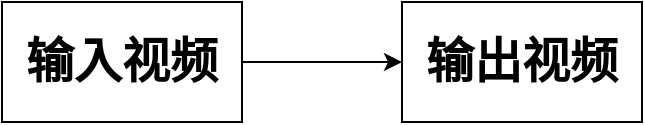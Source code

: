 <mxfile>
    <diagram id="rS6jWH68nSc_WpB__e9S" name="Page-1">
        <mxGraphModel dx="687" dy="527" grid="1" gridSize="10" guides="1" tooltips="1" connect="1" arrows="1" fold="1" page="1" pageScale="1" pageWidth="827" pageHeight="1169" math="0" shadow="0">
            <root>
                <mxCell id="0"/>
                <mxCell id="1" parent="0"/>
                <mxCell id="4" value="" style="edgeStyle=none;html=1;" edge="1" parent="1" source="2" target="3">
                    <mxGeometry relative="1" as="geometry"/>
                </mxCell>
                <mxCell id="2" value="&lt;h1&gt;输入视频&lt;/h1&gt;" style="rounded=0;whiteSpace=wrap;html=1;" parent="1" vertex="1">
                    <mxGeometry x="160" y="240" width="120" height="60" as="geometry"/>
                </mxCell>
                <mxCell id="3" value="&lt;h1&gt;输出视频&lt;/h1&gt;" style="whiteSpace=wrap;html=1;rounded=0;" vertex="1" parent="1">
                    <mxGeometry x="360" y="240" width="120" height="60" as="geometry"/>
                </mxCell>
            </root>
        </mxGraphModel>
    </diagram>
</mxfile>